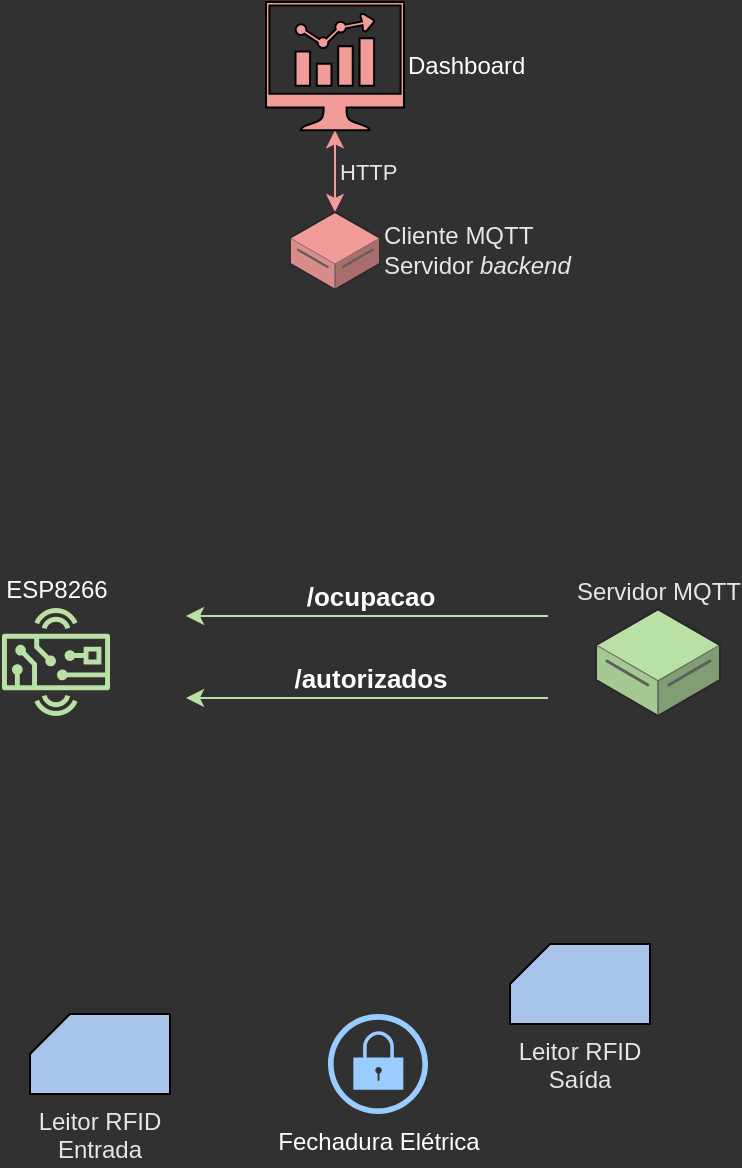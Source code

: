 <mxfile version="13.10.2" type="device"><diagram id="C5RBs43oDa-KdzZeNtuy" name="Page-1"><mxGraphModel dx="946" dy="664" grid="0" gridSize="10" guides="1" tooltips="1" connect="1" arrows="1" fold="1" page="1" pageScale="1" pageWidth="827" pageHeight="1169" background="#313131" math="0" shadow="0"><root><mxCell id="WIyWlLk6GJQsqaUBKTNV-0"/><mxCell id="WIyWlLk6GJQsqaUBKTNV-1" parent="WIyWlLk6GJQsqaUBKTNV-0"/><mxCell id="9xjLAp17t8ObSNOvXLK4-0" value="Fechadura Elétrica" style="points=[[0.5,0,0],[1,0.5,0],[0.5,1,0],[0,0.5,0],[0.145,0.145,0],[0.856,0.145,0],[0.855,0.856,0],[0.145,0.855,0]];verticalLabelPosition=bottom;html=1;verticalAlign=top;aspect=fixed;align=center;pointerEvents=1;shape=mxgraph.cisco19.lock;labelBackgroundColor=none;fontColor=#FFFFFF;fillColor=#99CCFF;" parent="WIyWlLk6GJQsqaUBKTNV-1" vertex="1"><mxGeometry x="389" y="550" width="50" height="50" as="geometry"/></mxCell><mxCell id="9xjLAp17t8ObSNOvXLK4-1" value="ESP8266" style="outlineConnect=0;dashed=0;verticalLabelPosition=top;verticalAlign=bottom;align=center;html=1;fontSize=12;fontStyle=0;aspect=fixed;pointerEvents=1;shape=mxgraph.aws4.hardware_board;labelPosition=center;labelBackgroundColor=none;fontColor=#FFFFFF;fillColor=#B9E0A5;" parent="WIyWlLk6GJQsqaUBKTNV-1" vertex="1"><mxGeometry x="226" y="347" width="54" height="54" as="geometry"/></mxCell><mxCell id="9xjLAp17t8ObSNOvXLK4-3" value="Servidor MQTT" style="verticalLabelPosition=top;html=1;verticalAlign=bottom;strokeWidth=1;align=center;outlineConnect=0;dashed=0;outlineConnect=0;shape=mxgraph.aws3d.dataServer;strokeColor=#5E5E5E;aspect=fixed;labelPosition=center;labelBackgroundColor=none;fontColor=#E6E6E6;fillColor=#B9E0A5;" parent="WIyWlLk6GJQsqaUBKTNV-1" vertex="1"><mxGeometry x="523" y="347.57" width="62" height="53.43" as="geometry"/></mxCell><mxCell id="DLBcAlbYKiEPArPZaegM-2" value="HTTP" style="edgeStyle=orthogonalEdgeStyle;rounded=0;orthogonalLoop=1;jettySize=auto;html=1;startArrow=classic;startFill=1;labelBackgroundColor=none;fontColor=#E6E6E6;labelPosition=right;verticalLabelPosition=middle;align=left;verticalAlign=middle;strokeColor=#F19C99;" parent="WIyWlLk6GJQsqaUBKTNV-1" source="9xjLAp17t8ObSNOvXLK4-4" target="DLBcAlbYKiEPArPZaegM-0" edge="1"><mxGeometry relative="1" as="geometry"/></mxCell><mxCell id="9xjLAp17t8ObSNOvXLK4-4" value="Dashboard" style="pointerEvents=1;shadow=0;dashed=0;html=1;aspect=fixed;labelPosition=right;verticalLabelPosition=middle;verticalAlign=middle;align=left;outlineConnect=0;shape=mxgraph.vvd.nsx_dashboard;labelBackgroundColor=none;fontColor=#FFFFFF;fillColor=#F19C99;" parent="WIyWlLk6GJQsqaUBKTNV-1" vertex="1"><mxGeometry x="358" y="44" width="69" height="64.17" as="geometry"/></mxCell><mxCell id="9xjLAp17t8ObSNOvXLK4-11" value="Leitor RFID&lt;br&gt;Entrada" style="verticalLabelPosition=bottom;verticalAlign=top;html=1;shape=card;whiteSpace=wrap;size=20;arcSize=12;labelBackgroundColor=none;fontColor=#E6E6E6;fillColor=#A9C4EB;" parent="WIyWlLk6GJQsqaUBKTNV-1" vertex="1"><mxGeometry x="240" y="550" width="70" height="40" as="geometry"/></mxCell><mxCell id="9xjLAp17t8ObSNOvXLK4-13" value="Leitor RFID&lt;br&gt;Saída" style="verticalLabelPosition=bottom;verticalAlign=top;html=1;shape=card;whiteSpace=wrap;size=20;arcSize=12;labelBackgroundColor=none;fontColor=#E6E6E6;fillColor=#A9C4EB;" parent="WIyWlLk6GJQsqaUBKTNV-1" vertex="1"><mxGeometry x="480" y="515" width="70" height="40" as="geometry"/></mxCell><mxCell id="DLBcAlbYKiEPArPZaegM-0" value="Cliente MQTT&lt;br&gt;Servidor &lt;i&gt;backend&lt;/i&gt;" style="verticalLabelPosition=middle;html=1;verticalAlign=middle;strokeWidth=1;align=left;outlineConnect=0;dashed=0;outlineConnect=0;shape=mxgraph.aws3d.dataServer;strokeColor=#5E5E5E;aspect=fixed;labelPosition=right;labelBackgroundColor=none;fontColor=#E6E6E6;fillColor=#F19C99;" parent="WIyWlLk6GJQsqaUBKTNV-1" vertex="1"><mxGeometry x="370" y="149" width="45" height="38.78" as="geometry"/></mxCell><mxCell id="t0ft2qA87mG8Mb_X63Pl-1" value="" style="endArrow=classic;html=1;labelBackgroundColor=none;fontColor=#FFFFFF;strokeColor=#B9E0A5;" edge="1" parent="WIyWlLk6GJQsqaUBKTNV-1"><mxGeometry width="50" height="50" relative="1" as="geometry"><mxPoint x="499" y="351" as="sourcePoint"/><mxPoint x="318" y="351" as="targetPoint"/></mxGeometry></mxCell><mxCell id="t0ft2qA87mG8Mb_X63Pl-2" value="/ocupacao" style="edgeLabel;html=1;align=center;verticalAlign=bottom;resizable=0;points=[];fontColor=#FFFFFF;labelBackgroundColor=none;labelPosition=center;verticalLabelPosition=top;spacingLeft=40;spacingTop=0;spacingBottom=5;fontStyle=1;fontSize=13;" vertex="1" connectable="0" parent="t0ft2qA87mG8Mb_X63Pl-1"><mxGeometry x="0.204" y="4" relative="1" as="geometry"><mxPoint y="1" as="offset"/></mxGeometry></mxCell><mxCell id="t0ft2qA87mG8Mb_X63Pl-3" value="" style="endArrow=classic;html=1;labelBackgroundColor=none;fontColor=#FFFFFF;strokeColor=#B9E0A5;" edge="1" parent="WIyWlLk6GJQsqaUBKTNV-1"><mxGeometry width="50" height="50" relative="1" as="geometry"><mxPoint x="499" y="392" as="sourcePoint"/><mxPoint x="318" y="392" as="targetPoint"/></mxGeometry></mxCell><mxCell id="t0ft2qA87mG8Mb_X63Pl-4" value="/autorizados" style="edgeLabel;html=1;align=center;verticalAlign=bottom;resizable=0;points=[];fontColor=#FFFFFF;labelBackgroundColor=none;labelPosition=center;verticalLabelPosition=top;spacingLeft=40;spacingTop=0;spacingBottom=5;fontStyle=1;fontSize=13;" vertex="1" connectable="0" parent="t0ft2qA87mG8Mb_X63Pl-3"><mxGeometry x="0.204" y="4" relative="1" as="geometry"><mxPoint y="1" as="offset"/></mxGeometry></mxCell></root></mxGraphModel></diagram></mxfile>